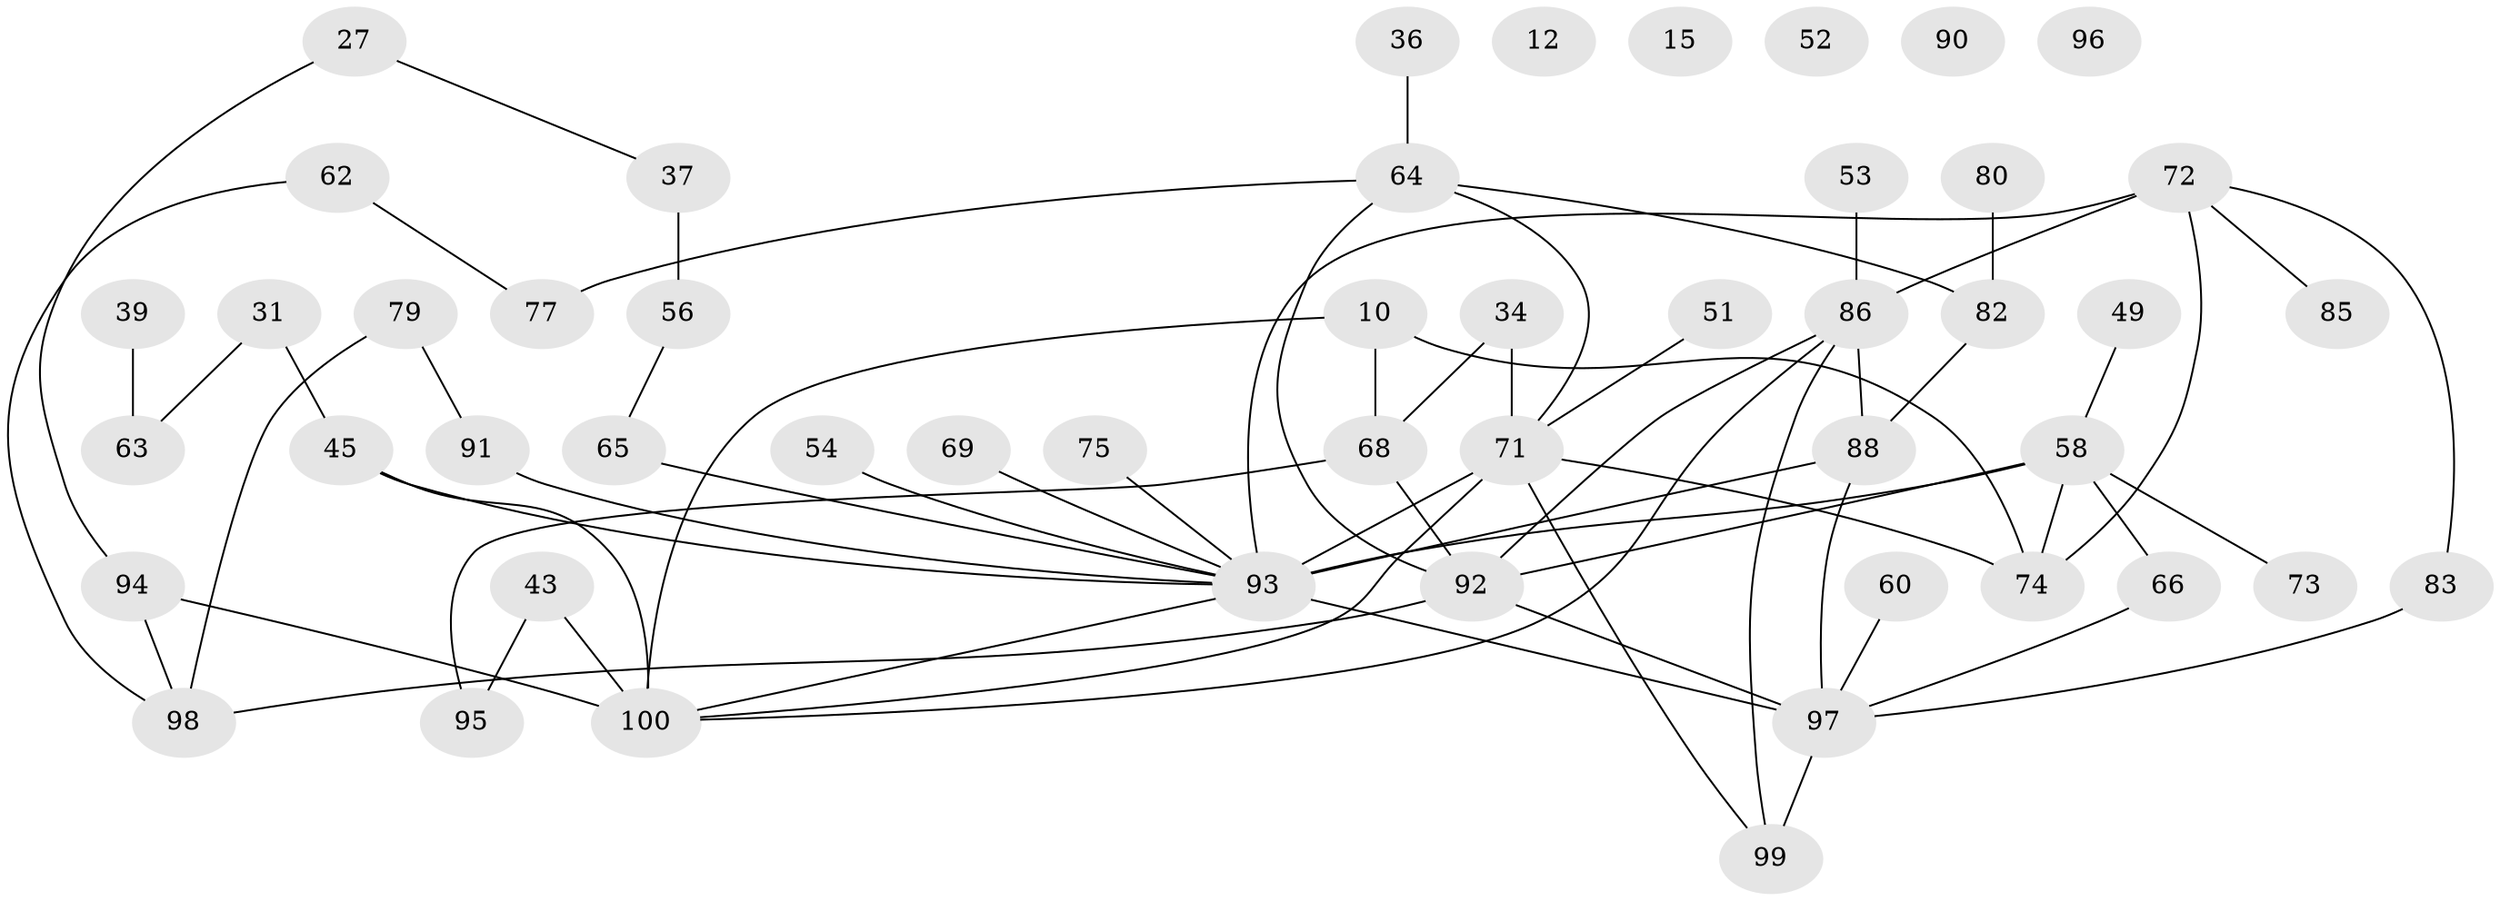 // original degree distribution, {2: 0.27, 3: 0.22, 4: 0.14, 8: 0.01, 1: 0.15, 5: 0.11, 0: 0.05, 7: 0.02, 6: 0.03}
// Generated by graph-tools (version 1.1) at 2025/40/03/09/25 04:40:15]
// undirected, 50 vertices, 67 edges
graph export_dot {
graph [start="1"]
  node [color=gray90,style=filled];
  10;
  12;
  15;
  27;
  31 [super="+2"];
  34;
  36;
  37;
  39;
  43;
  45;
  49;
  51;
  52;
  53;
  54;
  56;
  58 [super="+50"];
  60;
  62;
  63;
  64;
  65;
  66;
  68 [super="+28"];
  69;
  71 [super="+16+6"];
  72 [super="+70+67"];
  73;
  74 [super="+14+59"];
  75;
  77;
  79;
  80;
  82 [super="+44"];
  83;
  85;
  86;
  88;
  90;
  91;
  92 [super="+18+25+78"];
  93 [super="+30+87+89+84"];
  94 [super="+13+55"];
  95;
  96;
  97 [super="+76"];
  98;
  99 [super="+22"];
  100 [super="+81"];
  10 -- 68 [weight=2];
  10 -- 74 [weight=2];
  10 -- 100;
  27 -- 37;
  27 -- 94;
  31 -- 63;
  31 -- 45;
  34 -- 68;
  34 -- 71;
  36 -- 64;
  37 -- 56;
  39 -- 63;
  43 -- 95;
  43 -- 100 [weight=2];
  45 -- 100 [weight=3];
  45 -- 93;
  49 -- 58;
  51 -- 71;
  53 -- 86;
  54 -- 93;
  56 -- 65;
  58 -- 66;
  58 -- 92 [weight=2];
  58 -- 93 [weight=2];
  58 -- 73;
  58 -- 74;
  60 -- 97;
  62 -- 77;
  62 -- 98;
  64 -- 77;
  64 -- 82;
  64 -- 71;
  64 -- 92;
  65 -- 93 [weight=2];
  66 -- 97;
  68 -- 95;
  68 -- 92;
  69 -- 93;
  71 -- 74 [weight=2];
  71 -- 100;
  71 -- 93 [weight=3];
  71 -- 99 [weight=2];
  72 -- 86;
  72 -- 74;
  72 -- 85;
  72 -- 93 [weight=2];
  72 -- 83;
  75 -- 93;
  79 -- 91;
  79 -- 98;
  80 -- 82;
  82 -- 88 [weight=2];
  83 -- 97;
  86 -- 88;
  86 -- 92;
  86 -- 100;
  86 -- 99;
  88 -- 93;
  88 -- 97 [weight=2];
  91 -- 93;
  92 -- 97;
  92 -- 98;
  93 -- 100 [weight=4];
  93 -- 97 [weight=5];
  94 -- 100 [weight=3];
  94 -- 98;
  97 -- 99 [weight=3];
}
